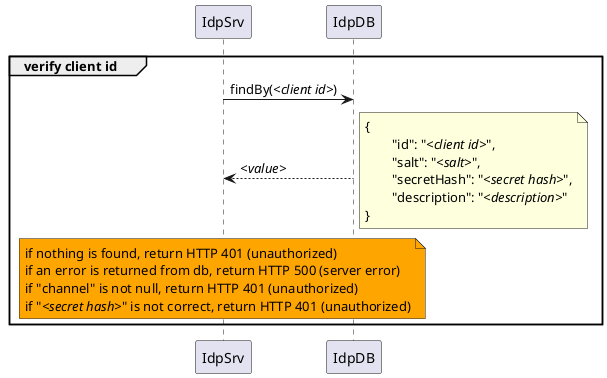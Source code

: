 @startuml
group verify client id
	IdpSrv -> IdpDB : findBy(//<client id>//)

		IdpDB --> IdpSrv : //<value>//
		note right
			{
				"id": "//<client id>//",
				"salt": "//<salt>//",
				"secretHash": "//<secret hash>//",
				"description": "//<description>//"
			}
		end note

	note over IdpSrv #Orange
		if nothing is found, return HTTP 401 (unauthorized)
		if an error is returned from db, return HTTP 500 (server error)
		if "channel" is not null, return HTTP 401 (unauthorized)
		if "//<secret hash>//" is not correct, return HTTP 401 (unauthorized)
	end note
end
@enduml